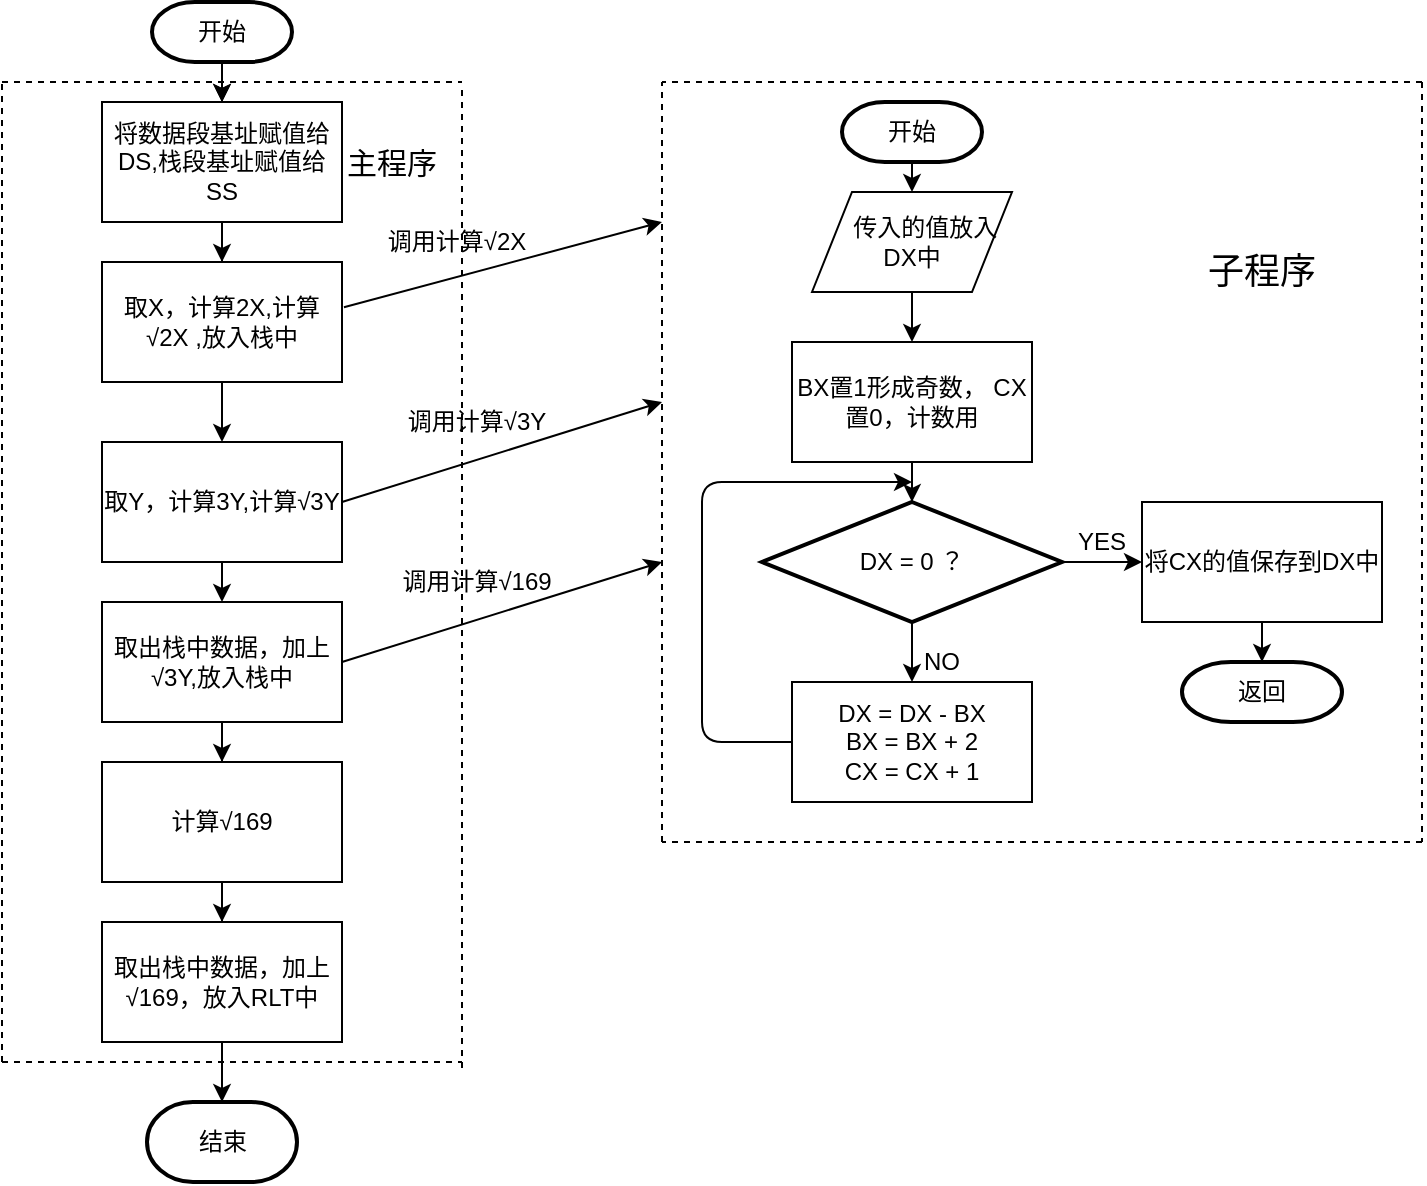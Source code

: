 <mxfile version="12.2.4"><diagram id="Fj2yaaTIWoo8uFrU-R1m"><mxGraphModel dx="793" dy="589" grid="1" gridSize="10" guides="1" tooltips="1" connect="1" arrows="1" fold="1" page="1" pageScale="1" pageWidth="827" pageHeight="1169" math="0" shadow="0"><root><mxCell id="0"/><mxCell id="1" parent="0"/><mxCell id="7" value="" style="edgeStyle=orthogonalEdgeStyle;rounded=0;orthogonalLoop=1;jettySize=auto;html=1;" edge="1" parent="1" source="4" target="6"><mxGeometry relative="1" as="geometry"/></mxCell><mxCell id="4" value="将数据段基址赋值给DS,栈段基址赋值给SS" style="rounded=0;whiteSpace=wrap;html=1;" vertex="1" parent="1"><mxGeometry x="80" y="100" width="120" height="60" as="geometry"/></mxCell><mxCell id="23" value="" style="edgeStyle=orthogonalEdgeStyle;rounded=0;orthogonalLoop=1;jettySize=auto;html=1;" edge="1" parent="1" source="6" target="9"><mxGeometry relative="1" as="geometry"/></mxCell><mxCell id="6" value="取X，计算2X,计算√2X ,放入栈中" style="rounded=0;whiteSpace=wrap;html=1;" vertex="1" parent="1"><mxGeometry x="80" y="180" width="120" height="60" as="geometry"/></mxCell><mxCell id="9" value="取Y，计算3Y,计算√3Y" style="rounded=0;whiteSpace=wrap;html=1;" vertex="1" parent="1"><mxGeometry x="80" y="270" width="120" height="60" as="geometry"/></mxCell><mxCell id="5" value="" style="endArrow=classic;html=1;exitX=0.5;exitY=1;exitDx=0;exitDy=0;entryX=0.5;entryY=0;entryDx=0;entryDy=0;" edge="1" parent="1" target="4"><mxGeometry width="50" height="50" relative="1" as="geometry"><mxPoint x="140" y="80" as="sourcePoint"/><mxPoint x="140" y="100" as="targetPoint"/></mxGeometry></mxCell><mxCell id="17" value="" style="edgeStyle=orthogonalEdgeStyle;rounded=0;orthogonalLoop=1;jettySize=auto;html=1;" edge="1" parent="1" source="11" target="15"><mxGeometry relative="1" as="geometry"/></mxCell><mxCell id="11" value="取出栈中数据，加上√3Y,放入栈中" style="rounded=0;whiteSpace=wrap;html=1;" vertex="1" parent="1"><mxGeometry x="80" y="350" width="120" height="60" as="geometry"/></mxCell><mxCell id="13" value="" style="endArrow=classic;html=1;exitX=0.5;exitY=1;exitDx=0;exitDy=0;entryX=0.5;entryY=0;entryDx=0;entryDy=0;" edge="1" parent="1" source="9" target="11"><mxGeometry width="50" height="50" relative="1" as="geometry"><mxPoint x="80" y="530" as="sourcePoint"/><mxPoint x="140" y="410" as="targetPoint"/></mxGeometry></mxCell><mxCell id="19" value="" style="edgeStyle=orthogonalEdgeStyle;rounded=0;orthogonalLoop=1;jettySize=auto;html=1;" edge="1" parent="1" source="15" target="18"><mxGeometry relative="1" as="geometry"/></mxCell><mxCell id="15" value="计算√169" style="rounded=0;whiteSpace=wrap;html=1;" vertex="1" parent="1"><mxGeometry x="80" y="430" width="120" height="60" as="geometry"/></mxCell><mxCell id="34" value="" style="edgeStyle=orthogonalEdgeStyle;rounded=0;orthogonalLoop=1;jettySize=auto;html=1;" edge="1" parent="1" source="18" target="31"><mxGeometry relative="1" as="geometry"/></mxCell><mxCell id="18" value="取出栈中数据，加上√169，放入RLT中" style="rounded=0;whiteSpace=wrap;html=1;" vertex="1" parent="1"><mxGeometry x="80" y="510" width="120" height="60" as="geometry"/></mxCell><mxCell id="30" value="" style="edgeStyle=orthogonalEdgeStyle;rounded=0;orthogonalLoop=1;jettySize=auto;html=1;" edge="1" parent="1" source="29" target="4"><mxGeometry relative="1" as="geometry"/></mxCell><mxCell id="29" value="开始" style="strokeWidth=2;html=1;shape=mxgraph.flowchart.terminator;whiteSpace=wrap;" vertex="1" parent="1"><mxGeometry x="105" y="50" width="70" height="30" as="geometry"/></mxCell><mxCell id="31" value="结束" style="strokeWidth=2;html=1;shape=mxgraph.flowchart.terminator;whiteSpace=wrap;" vertex="1" parent="1"><mxGeometry x="102.5" y="600" width="75" height="40" as="geometry"/></mxCell><mxCell id="35" value="" style="endArrow=none;dashed=1;html=1;" edge="1" parent="1"><mxGeometry width="50" height="50" relative="1" as="geometry"><mxPoint x="30" y="580" as="sourcePoint"/><mxPoint x="30" y="90" as="targetPoint"/></mxGeometry></mxCell><mxCell id="36" value="" style="endArrow=none;dashed=1;html=1;" edge="1" parent="1"><mxGeometry width="50" height="50" relative="1" as="geometry"><mxPoint x="260" y="583" as="sourcePoint"/><mxPoint x="260" y="93" as="targetPoint"/></mxGeometry></mxCell><mxCell id="37" value="" style="endArrow=none;dashed=1;html=1;" edge="1" parent="1"><mxGeometry width="50" height="50" relative="1" as="geometry"><mxPoint x="30" y="580" as="sourcePoint"/><mxPoint x="260" y="580" as="targetPoint"/></mxGeometry></mxCell><mxCell id="38" value="" style="endArrow=none;dashed=1;html=1;" edge="1" parent="1"><mxGeometry width="50" height="50" relative="1" as="geometry"><mxPoint x="30" y="90" as="sourcePoint"/><mxPoint x="260" y="90" as="targetPoint"/></mxGeometry></mxCell><mxCell id="39" value="&lt;font style=&quot;font-size: 15px&quot;&gt;主程序&lt;/font&gt;" style="text;html=1;strokeColor=none;fillColor=none;align=center;verticalAlign=middle;whiteSpace=wrap;rounded=0;" vertex="1" parent="1"><mxGeometry x="200" y="112.5" width="50" height="35" as="geometry"/></mxCell><mxCell id="49" value="" style="edgeStyle=orthogonalEdgeStyle;rounded=0;orthogonalLoop=1;jettySize=auto;html=1;" edge="1" parent="1" source="41" target="47"><mxGeometry relative="1" as="geometry"/></mxCell><mxCell id="41" value="BX置1形成奇数， CX置0，计数用" style="rounded=0;whiteSpace=wrap;html=1;" vertex="1" parent="1"><mxGeometry x="425" y="220" width="120" height="60" as="geometry"/></mxCell><mxCell id="46" value="" style="edgeStyle=orthogonalEdgeStyle;rounded=0;orthogonalLoop=1;jettySize=auto;html=1;" edge="1" parent="1" source="44" target="41"><mxGeometry relative="1" as="geometry"/></mxCell><mxCell id="44" value="&amp;nbsp; &amp;nbsp; 传入的值放入 &lt;br&gt;DX中" style="shape=parallelogram;perimeter=parallelogramPerimeter;whiteSpace=wrap;html=1;" vertex="1" parent="1"><mxGeometry x="435" y="145" width="100" height="50" as="geometry"/></mxCell><mxCell id="56" value="" style="edgeStyle=orthogonalEdgeStyle;rounded=0;orthogonalLoop=1;jettySize=auto;html=1;" edge="1" parent="1" source="47" target="55"><mxGeometry relative="1" as="geometry"/></mxCell><mxCell id="57" value="" style="edgeStyle=orthogonalEdgeStyle;rounded=0;orthogonalLoop=1;jettySize=auto;html=1;" edge="1" parent="1" source="47" target="54"><mxGeometry relative="1" as="geometry"/></mxCell><mxCell id="47" value="DX = 0 ？" style="strokeWidth=2;html=1;shape=mxgraph.flowchart.decision;whiteSpace=wrap;" vertex="1" parent="1"><mxGeometry x="410" y="300" width="150" height="60" as="geometry"/></mxCell><mxCell id="54" value="DX = DX - BX&lt;br&gt;BX = BX + 2&lt;br&gt;CX = CX + 1" style="rounded=0;whiteSpace=wrap;html=1;" vertex="1" parent="1"><mxGeometry x="425" y="390" width="120" height="60" as="geometry"/></mxCell><mxCell id="55" value="将CX的值保存到DX中" style="rounded=0;whiteSpace=wrap;html=1;" vertex="1" parent="1"><mxGeometry x="600" y="300" width="120" height="60" as="geometry"/></mxCell><mxCell id="58" value="返回" style="strokeWidth=2;html=1;shape=mxgraph.flowchart.terminator;whiteSpace=wrap;" vertex="1" parent="1"><mxGeometry x="620" y="380" width="80" height="30" as="geometry"/></mxCell><mxCell id="59" value="开始" style="strokeWidth=2;html=1;shape=mxgraph.flowchart.terminator;whiteSpace=wrap;" vertex="1" parent="1"><mxGeometry x="450" y="100" width="70" height="30" as="geometry"/></mxCell><mxCell id="60" value="" style="endArrow=classic;html=1;entryX=0.5;entryY=0;entryDx=0;entryDy=0;exitX=0.5;exitY=1;exitDx=0;exitDy=0;exitPerimeter=0;" edge="1" parent="1" source="59" target="44"><mxGeometry width="50" height="50" relative="1" as="geometry"><mxPoint x="315" y="460" as="sourcePoint"/><mxPoint x="335" y="320" as="targetPoint"/></mxGeometry></mxCell><mxCell id="61" value="" style="endArrow=classic;html=1;entryX=0.5;entryY=0;entryDx=0;entryDy=0;entryPerimeter=0;exitX=0.5;exitY=1;exitDx=0;exitDy=0;" edge="1" parent="1" source="55" target="58"><mxGeometry width="50" height="50" relative="1" as="geometry"><mxPoint x="-5" y="790" as="sourcePoint"/><mxPoint x="45" y="740" as="targetPoint"/></mxGeometry></mxCell><mxCell id="62" value="NO" style="text;html=1;strokeColor=none;fillColor=none;align=center;verticalAlign=middle;whiteSpace=wrap;rounded=0;" vertex="1" parent="1"><mxGeometry x="480" y="370" width="40" height="20" as="geometry"/></mxCell><mxCell id="63" value="YES" style="text;html=1;strokeColor=none;fillColor=none;align=center;verticalAlign=middle;whiteSpace=wrap;rounded=0;" vertex="1" parent="1"><mxGeometry x="560" y="310" width="40" height="20" as="geometry"/></mxCell><mxCell id="64" value="" style="endArrow=classic;html=1;exitX=0;exitY=0.5;exitDx=0;exitDy=0;" edge="1" parent="1" source="54"><mxGeometry width="50" height="50" relative="1" as="geometry"><mxPoint x="10" y="760" as="sourcePoint"/><mxPoint x="485" y="290" as="targetPoint"/><Array as="points"><mxPoint x="380" y="420"/><mxPoint x="380" y="290"/></Array></mxGeometry></mxCell><mxCell id="66" value="" style="endArrow=none;dashed=1;html=1;" edge="1" parent="1"><mxGeometry width="50" height="50" relative="1" as="geometry"><mxPoint x="360" y="470" as="sourcePoint"/><mxPoint x="360" y="90" as="targetPoint"/></mxGeometry></mxCell><mxCell id="67" value="" style="endArrow=none;dashed=1;html=1;" edge="1" parent="1"><mxGeometry width="50" height="50" relative="1" as="geometry"><mxPoint x="740" y="470" as="sourcePoint"/><mxPoint x="360" y="470" as="targetPoint"/></mxGeometry></mxCell><mxCell id="68" value="" style="endArrow=none;dashed=1;html=1;" edge="1" parent="1"><mxGeometry width="50" height="50" relative="1" as="geometry"><mxPoint x="740" y="90" as="sourcePoint"/><mxPoint x="740" y="470" as="targetPoint"/></mxGeometry></mxCell><mxCell id="69" value="" style="endArrow=none;dashed=1;html=1;" edge="1" parent="1"><mxGeometry width="50" height="50" relative="1" as="geometry"><mxPoint x="740" y="90" as="sourcePoint"/><mxPoint x="360" y="90" as="targetPoint"/></mxGeometry></mxCell><mxCell id="70" value="&lt;font style=&quot;font-size: 18px&quot;&gt;子程序&lt;/font&gt;" style="text;html=1;strokeColor=none;fillColor=none;align=center;verticalAlign=middle;whiteSpace=wrap;rounded=0;" vertex="1" parent="1"><mxGeometry x="620" y="160" width="80" height="50" as="geometry"/></mxCell><mxCell id="71" value="" style="endArrow=classic;html=1;exitX=1.008;exitY=0.377;exitDx=0;exitDy=0;exitPerimeter=0;" edge="1" parent="1" source="6"><mxGeometry width="50" height="50" relative="1" as="geometry"><mxPoint x="30" y="710" as="sourcePoint"/><mxPoint x="360" y="160" as="targetPoint"/></mxGeometry></mxCell><mxCell id="72" value="" style="endArrow=classic;html=1;exitX=1;exitY=0.5;exitDx=0;exitDy=0;" edge="1" parent="1" source="9"><mxGeometry width="50" height="50" relative="1" as="geometry"><mxPoint x="30" y="710" as="sourcePoint"/><mxPoint x="360" y="250" as="targetPoint"/></mxGeometry></mxCell><mxCell id="73" value="" style="endArrow=classic;html=1;exitX=1;exitY=0.5;exitDx=0;exitDy=0;" edge="1" parent="1" source="11"><mxGeometry width="50" height="50" relative="1" as="geometry"><mxPoint x="30" y="710" as="sourcePoint"/><mxPoint x="360" y="330" as="targetPoint"/></mxGeometry></mxCell><mxCell id="74" value="调用计算√2X" style="text;html=1;strokeColor=none;fillColor=none;align=center;verticalAlign=middle;whiteSpace=wrap;rounded=0;" vertex="1" parent="1"><mxGeometry x="210" y="160" width="95" height="20" as="geometry"/></mxCell><mxCell id="76" value="调用计算√3Y" style="text;html=1;strokeColor=none;fillColor=none;align=center;verticalAlign=middle;whiteSpace=wrap;rounded=0;" vertex="1" parent="1"><mxGeometry x="220" y="250" width="95" height="20" as="geometry"/></mxCell><mxCell id="79" value="调用计算√169" style="text;html=1;strokeColor=none;fillColor=none;align=center;verticalAlign=middle;whiteSpace=wrap;rounded=0;" vertex="1" parent="1"><mxGeometry x="220" y="330" width="95" height="20" as="geometry"/></mxCell></root></mxGraphModel></diagram></mxfile>